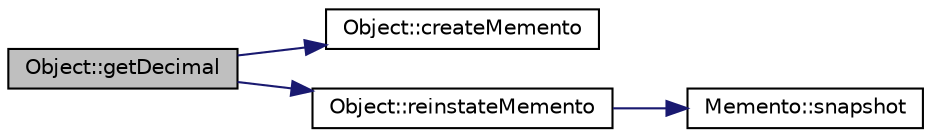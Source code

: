 digraph "Object::getDecimal"
{
  edge [fontname="Helvetica",fontsize="10",labelfontname="Helvetica",labelfontsize="10"];
  node [fontname="Helvetica",fontsize="10",shape=record];
  rankdir="LR";
  Node1 [label="Object::getDecimal",height=0.2,width=0.4,color="black", fillcolor="grey75", style="filled", fontcolor="black"];
  Node1 -> Node2 [color="midnightblue",fontsize="10",style="solid",fontname="Helvetica"];
  Node2 [label="Object::createMemento",height=0.2,width=0.4,color="black", fillcolor="white", style="filled",URL="$classObject.html#a169528dfd6ff33b21b038da8021cd748"];
  Node1 -> Node3 [color="midnightblue",fontsize="10",style="solid",fontname="Helvetica"];
  Node3 [label="Object::reinstateMemento",height=0.2,width=0.4,color="black", fillcolor="white", style="filled",URL="$classObject.html#a19d41bf5b99d4a5880aaab5640d8787a"];
  Node3 -> Node4 [color="midnightblue",fontsize="10",style="solid",fontname="Helvetica"];
  Node4 [label="Memento::snapshot",height=0.2,width=0.4,color="black", fillcolor="white", style="filled",URL="$classMemento.html#a13c0885085d6010835ebcfde5808f4af"];
}
